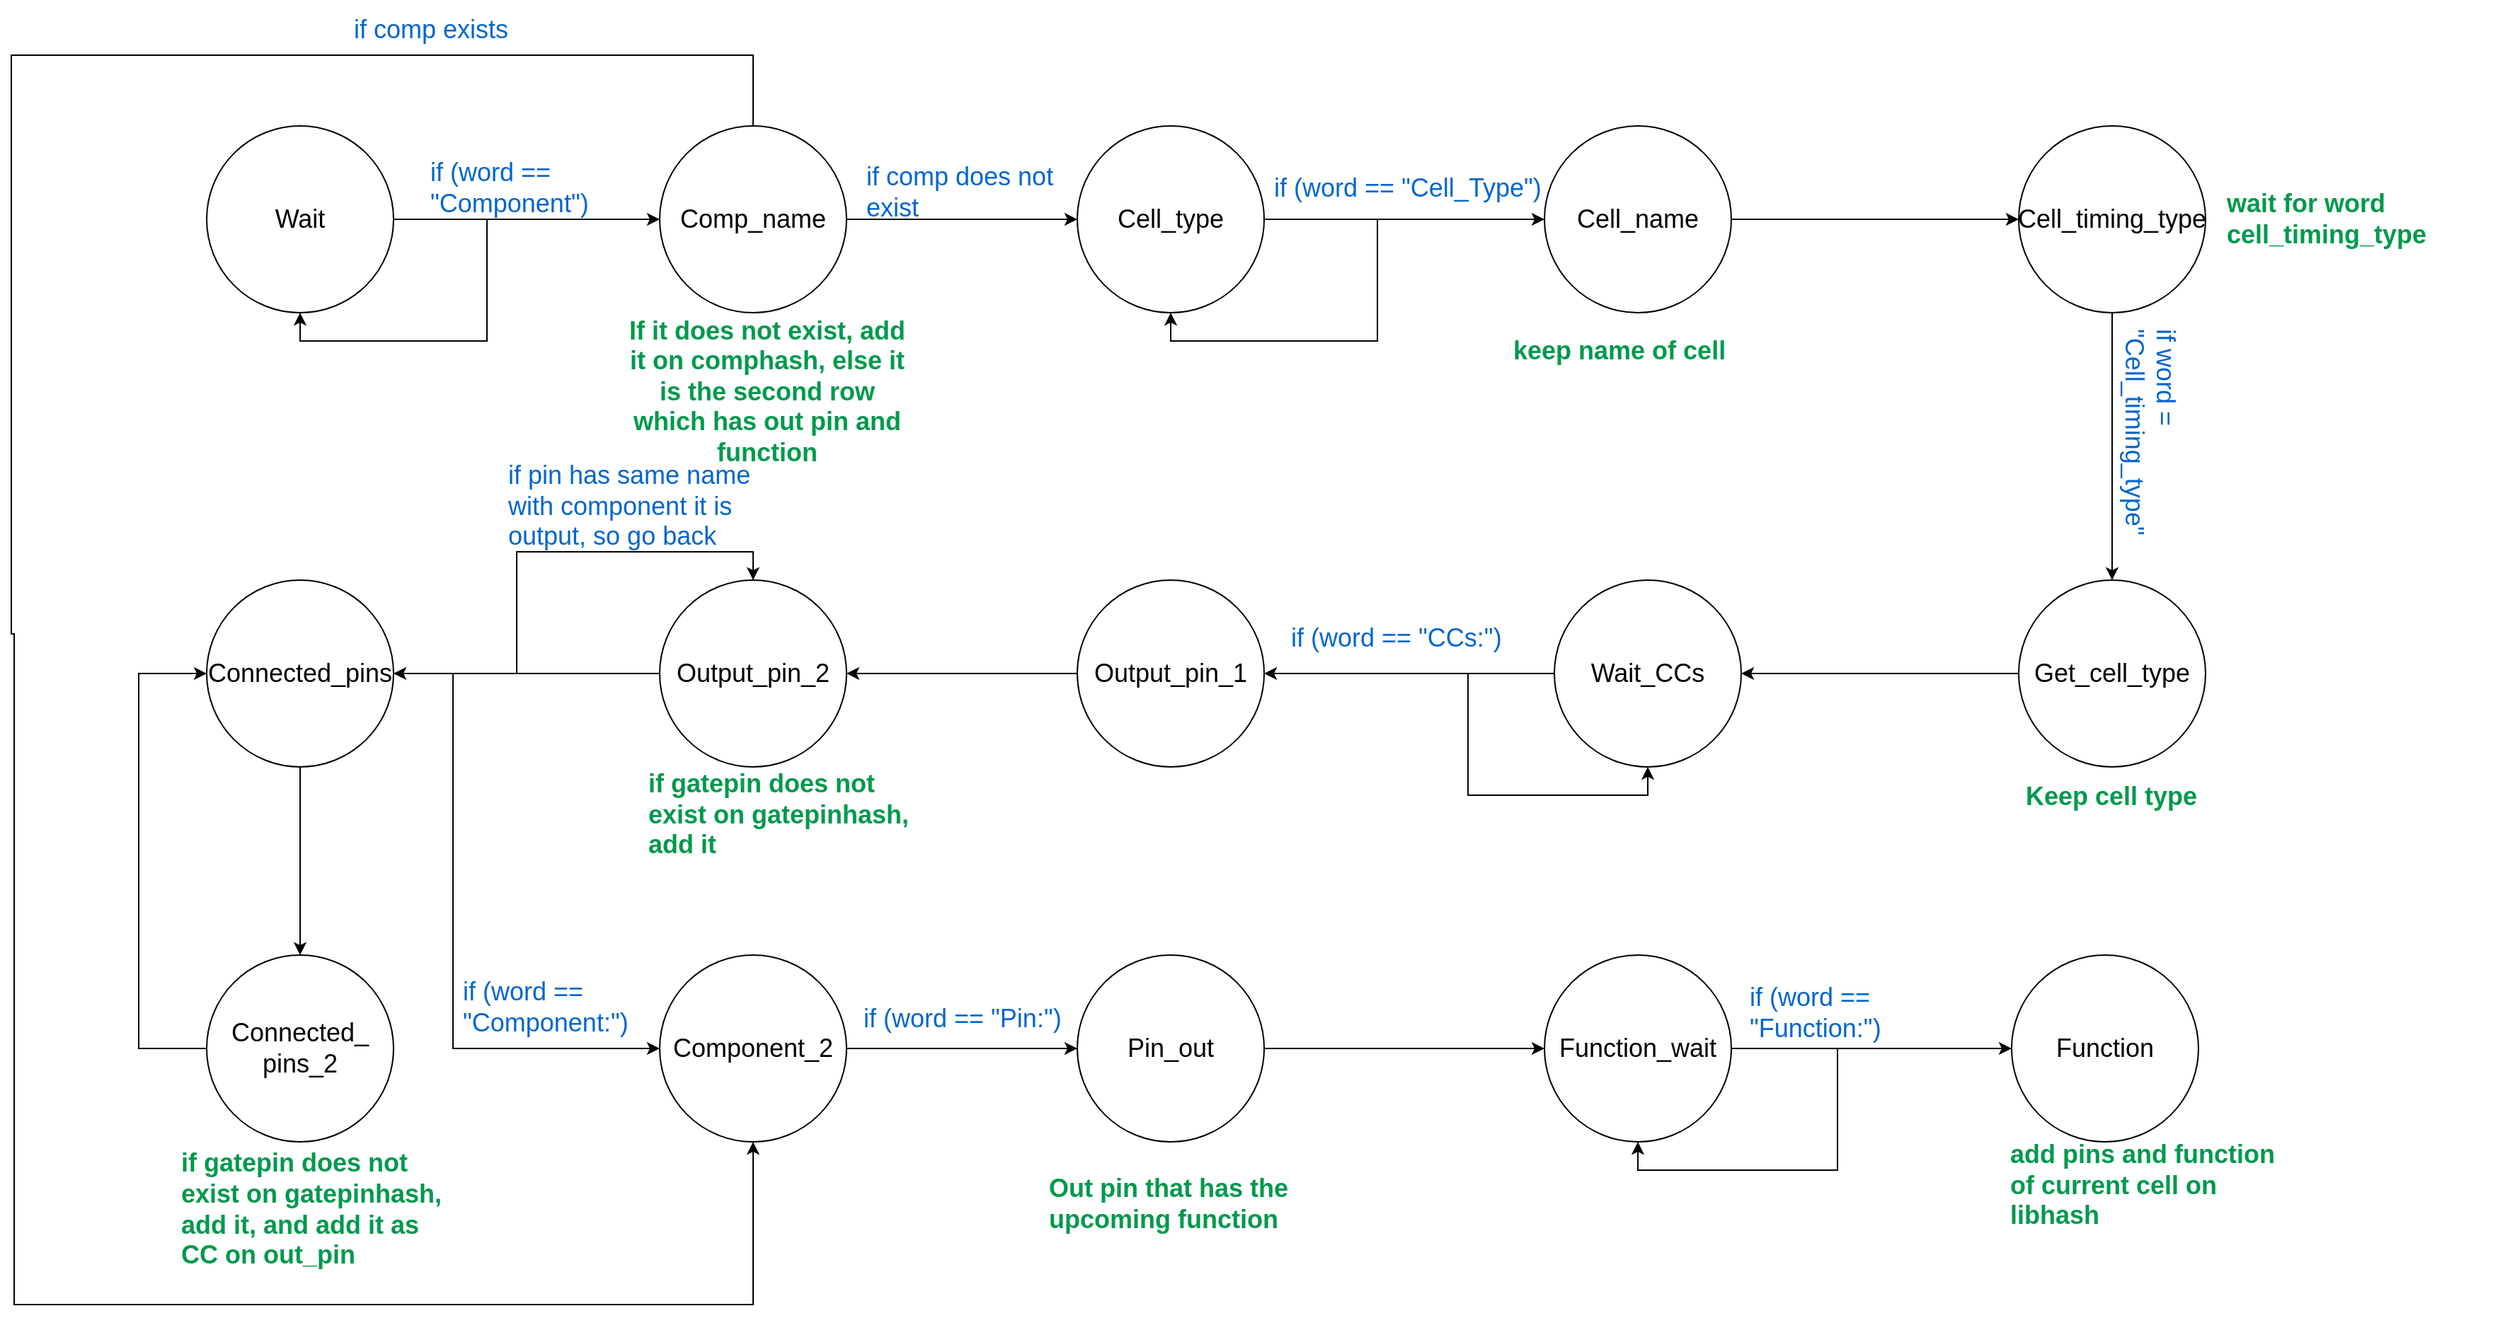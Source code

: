 <mxfile version="22.1.18" type="device">
  <diagram name="Page-1" id="itxUjWYvNmH4sVzir4aR">
    <mxGraphModel dx="2074" dy="1231" grid="0" gridSize="10" guides="1" tooltips="1" connect="1" arrows="1" fold="1" page="1" pageScale="1" pageWidth="2339" pageHeight="3300" math="0" shadow="0">
      <root>
        <mxCell id="0" />
        <mxCell id="1" parent="0" />
        <mxCell id="KMbIL7Nj7a4aRVGGerm7-7" style="edgeStyle=orthogonalEdgeStyle;rounded=0;orthogonalLoop=1;jettySize=auto;html=1;" parent="1" source="KMbIL7Nj7a4aRVGGerm7-1" target="KMbIL7Nj7a4aRVGGerm7-3" edge="1">
          <mxGeometry relative="1" as="geometry" />
        </mxCell>
        <mxCell id="KMbIL7Nj7a4aRVGGerm7-1" value="&lt;font style=&quot;font-size: 18px;&quot;&gt;Wait&lt;/font&gt;" style="ellipse;whiteSpace=wrap;html=1;aspect=fixed;" parent="1" vertex="1">
          <mxGeometry x="513" y="266" width="132" height="132" as="geometry" />
        </mxCell>
        <mxCell id="KMbIL7Nj7a4aRVGGerm7-8" style="edgeStyle=orthogonalEdgeStyle;rounded=0;orthogonalLoop=1;jettySize=auto;html=1;entryX=0;entryY=0.5;entryDx=0;entryDy=0;" parent="1" source="KMbIL7Nj7a4aRVGGerm7-3" target="KMbIL7Nj7a4aRVGGerm7-4" edge="1">
          <mxGeometry relative="1" as="geometry" />
        </mxCell>
        <mxCell id="KMbIL7Nj7a4aRVGGerm7-62" style="edgeStyle=orthogonalEdgeStyle;rounded=0;orthogonalLoop=1;jettySize=auto;html=1;entryX=0.5;entryY=1;entryDx=0;entryDy=0;exitX=0.5;exitY=0;exitDx=0;exitDy=0;" parent="1" source="KMbIL7Nj7a4aRVGGerm7-3" target="KMbIL7Nj7a4aRVGGerm7-33" edge="1">
          <mxGeometry relative="1" as="geometry">
            <Array as="points">
              <mxPoint x="899" y="216" />
              <mxPoint x="375" y="216" />
              <mxPoint x="375" y="625" />
              <mxPoint x="377" y="625" />
              <mxPoint x="377" y="1099" />
              <mxPoint x="899" y="1099" />
            </Array>
          </mxGeometry>
        </mxCell>
        <mxCell id="KMbIL7Nj7a4aRVGGerm7-3" value="&lt;font style=&quot;font-size: 18px;&quot;&gt;Comp_name&lt;/font&gt;" style="ellipse;whiteSpace=wrap;html=1;aspect=fixed;" parent="1" vertex="1">
          <mxGeometry x="833" y="266" width="132" height="132" as="geometry" />
        </mxCell>
        <mxCell id="KMbIL7Nj7a4aRVGGerm7-9" style="edgeStyle=orthogonalEdgeStyle;rounded=0;orthogonalLoop=1;jettySize=auto;html=1;entryX=0;entryY=0.5;entryDx=0;entryDy=0;" parent="1" source="KMbIL7Nj7a4aRVGGerm7-4" target="KMbIL7Nj7a4aRVGGerm7-5" edge="1">
          <mxGeometry relative="1" as="geometry" />
        </mxCell>
        <mxCell id="KMbIL7Nj7a4aRVGGerm7-4" value="&lt;font style=&quot;font-size: 18px;&quot;&gt;Cell_type&lt;/font&gt;" style="ellipse;whiteSpace=wrap;html=1;aspect=fixed;" parent="1" vertex="1">
          <mxGeometry x="1128" y="266" width="132" height="132" as="geometry" />
        </mxCell>
        <mxCell id="KMbIL7Nj7a4aRVGGerm7-10" style="edgeStyle=orthogonalEdgeStyle;rounded=0;orthogonalLoop=1;jettySize=auto;html=1;" parent="1" source="KMbIL7Nj7a4aRVGGerm7-5" target="KMbIL7Nj7a4aRVGGerm7-6" edge="1">
          <mxGeometry relative="1" as="geometry" />
        </mxCell>
        <mxCell id="KMbIL7Nj7a4aRVGGerm7-5" value="&lt;font style=&quot;font-size: 18px;&quot;&gt;Cell_name&lt;br&gt;&lt;/font&gt;" style="ellipse;whiteSpace=wrap;html=1;aspect=fixed;" parent="1" vertex="1">
          <mxGeometry x="1458" y="266" width="132" height="132" as="geometry" />
        </mxCell>
        <mxCell id="KMbIL7Nj7a4aRVGGerm7-40" style="edgeStyle=orthogonalEdgeStyle;rounded=0;orthogonalLoop=1;jettySize=auto;html=1;entryX=0.5;entryY=0;entryDx=0;entryDy=0;" parent="1" source="KMbIL7Nj7a4aRVGGerm7-6" target="KMbIL7Nj7a4aRVGGerm7-27" edge="1">
          <mxGeometry relative="1" as="geometry" />
        </mxCell>
        <mxCell id="KMbIL7Nj7a4aRVGGerm7-6" value="&lt;font style=&quot;font-size: 18px;&quot;&gt;Cell_timing_type&lt;br&gt;&lt;/font&gt;" style="ellipse;whiteSpace=wrap;html=1;aspect=fixed;" parent="1" vertex="1">
          <mxGeometry x="1793" y="266" width="132" height="132" as="geometry" />
        </mxCell>
        <mxCell id="KMbIL7Nj7a4aRVGGerm7-11" value="&lt;span style=&quot;font-size: 18px;&quot;&gt;&lt;font color=&quot;#0066cc&quot;&gt;if (word == &quot;Component&quot;)&lt;/font&gt;&lt;/span&gt;" style="text;html=1;strokeColor=none;fillColor=none;align=left;verticalAlign=middle;whiteSpace=wrap;rounded=0;" parent="1" vertex="1">
          <mxGeometry x="669" y="289" width="140" height="41" as="geometry" />
        </mxCell>
        <mxCell id="KMbIL7Nj7a4aRVGGerm7-14" value="&lt;span style=&quot;font-size: 18px;&quot;&gt;&lt;font color=&quot;#00994d&quot;&gt;&lt;b&gt;If it does not exist, add it on comphash, else it is the second row which has out pin and function&lt;/b&gt;&lt;/font&gt;&lt;/span&gt;" style="text;html=1;strokeColor=none;fillColor=none;align=center;verticalAlign=middle;whiteSpace=wrap;rounded=0;" parent="1" vertex="1">
          <mxGeometry x="809" y="433" width="200" height="41" as="geometry" />
        </mxCell>
        <mxCell id="KMbIL7Nj7a4aRVGGerm7-18" value="&lt;font color=&quot;#00994d&quot;&gt;&lt;span style=&quot;font-size: 18px;&quot;&gt;&lt;b&gt;keep name of cell&lt;/b&gt;&lt;/span&gt;&lt;/font&gt;" style="text;html=1;strokeColor=none;fillColor=none;align=left;verticalAlign=middle;whiteSpace=wrap;rounded=0;" parent="1" vertex="1">
          <mxGeometry x="1434" y="404" width="194" height="41" as="geometry" />
        </mxCell>
        <mxCell id="KMbIL7Nj7a4aRVGGerm7-19" value="&lt;font color=&quot;#00994d&quot;&gt;&lt;span style=&quot;font-size: 18px;&quot;&gt;&lt;b&gt;wait for word cell_timing_type&lt;/b&gt;&lt;/span&gt;&lt;/font&gt;" style="text;html=1;strokeColor=none;fillColor=none;align=left;verticalAlign=middle;whiteSpace=wrap;rounded=0;" parent="1" vertex="1">
          <mxGeometry x="1938" y="311.5" width="194" height="41" as="geometry" />
        </mxCell>
        <mxCell id="KMbIL7Nj7a4aRVGGerm7-22" value="&lt;span style=&quot;font-size: 18px;&quot;&gt;&lt;font color=&quot;#0066cc&quot;&gt;if (word == &quot;Cell_Type&quot;)&lt;/font&gt;&lt;/span&gt;" style="text;html=1;strokeColor=none;fillColor=none;align=left;verticalAlign=middle;whiteSpace=wrap;rounded=0;" parent="1" vertex="1">
          <mxGeometry x="1265" y="289" width="210" height="41" as="geometry" />
        </mxCell>
        <mxCell id="KMbIL7Nj7a4aRVGGerm7-26" value="&lt;span style=&quot;font-size: 18px;&quot;&gt;&lt;font color=&quot;#0066cc&quot;&gt;if word = &quot;Cell_timing_type&quot;&lt;/font&gt;&lt;/span&gt;" style="text;html=1;strokeColor=none;fillColor=none;align=left;verticalAlign=middle;whiteSpace=wrap;rounded=0;rotation=90;" parent="1" vertex="1">
          <mxGeometry x="1781" y="491" width="209" height="41" as="geometry" />
        </mxCell>
        <mxCell id="KMbIL7Nj7a4aRVGGerm7-41" style="edgeStyle=orthogonalEdgeStyle;rounded=0;orthogonalLoop=1;jettySize=auto;html=1;" parent="1" source="KMbIL7Nj7a4aRVGGerm7-27" target="KMbIL7Nj7a4aRVGGerm7-28" edge="1">
          <mxGeometry relative="1" as="geometry" />
        </mxCell>
        <mxCell id="KMbIL7Nj7a4aRVGGerm7-27" value="&lt;font style=&quot;font-size: 18px;&quot;&gt;Get_cell_type&lt;br&gt;&lt;/font&gt;" style="ellipse;whiteSpace=wrap;html=1;aspect=fixed;" parent="1" vertex="1">
          <mxGeometry x="1793" y="587" width="132" height="132" as="geometry" />
        </mxCell>
        <mxCell id="KMbIL7Nj7a4aRVGGerm7-43" style="edgeStyle=orthogonalEdgeStyle;rounded=0;orthogonalLoop=1;jettySize=auto;html=1;" parent="1" source="KMbIL7Nj7a4aRVGGerm7-28" target="KMbIL7Nj7a4aRVGGerm7-29" edge="1">
          <mxGeometry relative="1" as="geometry" />
        </mxCell>
        <mxCell id="KMbIL7Nj7a4aRVGGerm7-28" value="&lt;font style=&quot;font-size: 18px;&quot;&gt;Wait_CCs&lt;br&gt;&lt;/font&gt;" style="ellipse;whiteSpace=wrap;html=1;aspect=fixed;" parent="1" vertex="1">
          <mxGeometry x="1465" y="587" width="132" height="132" as="geometry" />
        </mxCell>
        <mxCell id="KMbIL7Nj7a4aRVGGerm7-47" style="edgeStyle=orthogonalEdgeStyle;rounded=0;orthogonalLoop=1;jettySize=auto;html=1;" parent="1" source="KMbIL7Nj7a4aRVGGerm7-29" target="KMbIL7Nj7a4aRVGGerm7-30" edge="1">
          <mxGeometry relative="1" as="geometry" />
        </mxCell>
        <mxCell id="KMbIL7Nj7a4aRVGGerm7-29" value="&lt;font style=&quot;font-size: 18px;&quot;&gt;Output_pin_1&lt;br&gt;&lt;/font&gt;" style="ellipse;whiteSpace=wrap;html=1;aspect=fixed;" parent="1" vertex="1">
          <mxGeometry x="1128" y="587" width="132" height="132" as="geometry" />
        </mxCell>
        <mxCell id="KMbIL7Nj7a4aRVGGerm7-48" style="edgeStyle=orthogonalEdgeStyle;rounded=0;orthogonalLoop=1;jettySize=auto;html=1;" parent="1" source="KMbIL7Nj7a4aRVGGerm7-30" target="KMbIL7Nj7a4aRVGGerm7-31" edge="1">
          <mxGeometry relative="1" as="geometry" />
        </mxCell>
        <mxCell id="KMbIL7Nj7a4aRVGGerm7-30" value="&lt;font style=&quot;font-size: 18px;&quot;&gt;Output_pin_2&lt;br&gt;&lt;/font&gt;" style="ellipse;whiteSpace=wrap;html=1;aspect=fixed;" parent="1" vertex="1">
          <mxGeometry x="833" y="587" width="132" height="132" as="geometry" />
        </mxCell>
        <mxCell id="KMbIL7Nj7a4aRVGGerm7-49" style="edgeStyle=orthogonalEdgeStyle;rounded=0;orthogonalLoop=1;jettySize=auto;html=1;" parent="1" source="KMbIL7Nj7a4aRVGGerm7-31" target="KMbIL7Nj7a4aRVGGerm7-32" edge="1">
          <mxGeometry relative="1" as="geometry" />
        </mxCell>
        <mxCell id="KMbIL7Nj7a4aRVGGerm7-50" style="edgeStyle=orthogonalEdgeStyle;rounded=0;orthogonalLoop=1;jettySize=auto;html=1;entryX=0.5;entryY=0;entryDx=0;entryDy=0;" parent="1" source="KMbIL7Nj7a4aRVGGerm7-31" target="KMbIL7Nj7a4aRVGGerm7-30" edge="1">
          <mxGeometry relative="1" as="geometry">
            <Array as="points">
              <mxPoint x="732" y="653" />
              <mxPoint x="732" y="567" />
              <mxPoint x="899" y="567" />
            </Array>
          </mxGeometry>
        </mxCell>
        <mxCell id="Yon6GfS3P35OtZ-SLVuc-1" style="edgeStyle=orthogonalEdgeStyle;rounded=0;orthogonalLoop=1;jettySize=auto;html=1;entryX=0;entryY=0.5;entryDx=0;entryDy=0;" edge="1" parent="1" source="KMbIL7Nj7a4aRVGGerm7-31" target="KMbIL7Nj7a4aRVGGerm7-33">
          <mxGeometry relative="1" as="geometry">
            <Array as="points">
              <mxPoint x="687" y="653" />
              <mxPoint x="687" y="918" />
            </Array>
          </mxGeometry>
        </mxCell>
        <mxCell id="KMbIL7Nj7a4aRVGGerm7-31" value="&lt;font style=&quot;font-size: 18px;&quot;&gt;Connected_pins&lt;br&gt;&lt;/font&gt;" style="ellipse;whiteSpace=wrap;html=1;aspect=fixed;" parent="1" vertex="1">
          <mxGeometry x="513" y="587" width="132" height="132" as="geometry" />
        </mxCell>
        <mxCell id="KMbIL7Nj7a4aRVGGerm7-56" style="edgeStyle=orthogonalEdgeStyle;rounded=0;orthogonalLoop=1;jettySize=auto;html=1;entryX=0;entryY=0.5;entryDx=0;entryDy=0;exitX=0;exitY=0.5;exitDx=0;exitDy=0;" parent="1" source="KMbIL7Nj7a4aRVGGerm7-32" target="KMbIL7Nj7a4aRVGGerm7-31" edge="1">
          <mxGeometry relative="1" as="geometry">
            <Array as="points">
              <mxPoint x="465" y="918" />
              <mxPoint x="465" y="653" />
            </Array>
          </mxGeometry>
        </mxCell>
        <mxCell id="KMbIL7Nj7a4aRVGGerm7-32" value="&lt;font style=&quot;font-size: 18px;&quot;&gt;Connected_&lt;br&gt;pins_2&lt;br&gt;&lt;/font&gt;" style="ellipse;whiteSpace=wrap;html=1;aspect=fixed;" parent="1" vertex="1">
          <mxGeometry x="513" y="852" width="132" height="132" as="geometry" />
        </mxCell>
        <mxCell id="KMbIL7Nj7a4aRVGGerm7-54" style="edgeStyle=orthogonalEdgeStyle;rounded=0;orthogonalLoop=1;jettySize=auto;html=1;entryX=0;entryY=0.5;entryDx=0;entryDy=0;" parent="1" source="KMbIL7Nj7a4aRVGGerm7-33" target="KMbIL7Nj7a4aRVGGerm7-34" edge="1">
          <mxGeometry relative="1" as="geometry" />
        </mxCell>
        <mxCell id="KMbIL7Nj7a4aRVGGerm7-33" value="&lt;font style=&quot;font-size: 18px;&quot;&gt;Component_2&lt;br&gt;&lt;/font&gt;" style="ellipse;whiteSpace=wrap;html=1;aspect=fixed;" parent="1" vertex="1">
          <mxGeometry x="833" y="852" width="132" height="132" as="geometry" />
        </mxCell>
        <mxCell id="KMbIL7Nj7a4aRVGGerm7-57" style="edgeStyle=orthogonalEdgeStyle;rounded=0;orthogonalLoop=1;jettySize=auto;html=1;entryX=0;entryY=0.5;entryDx=0;entryDy=0;" parent="1" source="KMbIL7Nj7a4aRVGGerm7-34" target="KMbIL7Nj7a4aRVGGerm7-35" edge="1">
          <mxGeometry relative="1" as="geometry" />
        </mxCell>
        <mxCell id="KMbIL7Nj7a4aRVGGerm7-34" value="&lt;font style=&quot;font-size: 18px;&quot;&gt;Pin_out&lt;br&gt;&lt;/font&gt;" style="ellipse;whiteSpace=wrap;html=1;aspect=fixed;" parent="1" vertex="1">
          <mxGeometry x="1128" y="852" width="132" height="132" as="geometry" />
        </mxCell>
        <mxCell id="KMbIL7Nj7a4aRVGGerm7-58" style="edgeStyle=orthogonalEdgeStyle;rounded=0;orthogonalLoop=1;jettySize=auto;html=1;" parent="1" source="KMbIL7Nj7a4aRVGGerm7-35" target="KMbIL7Nj7a4aRVGGerm7-36" edge="1">
          <mxGeometry relative="1" as="geometry" />
        </mxCell>
        <mxCell id="KMbIL7Nj7a4aRVGGerm7-35" value="&lt;font style=&quot;font-size: 18px;&quot;&gt;Function_wait&lt;br&gt;&lt;/font&gt;" style="ellipse;whiteSpace=wrap;html=1;aspect=fixed;" parent="1" vertex="1">
          <mxGeometry x="1458" y="852" width="132" height="132" as="geometry" />
        </mxCell>
        <mxCell id="KMbIL7Nj7a4aRVGGerm7-36" value="&lt;font style=&quot;font-size: 18px;&quot;&gt;Function&lt;br&gt;&lt;/font&gt;" style="ellipse;whiteSpace=wrap;html=1;aspect=fixed;" parent="1" vertex="1">
          <mxGeometry x="1788" y="852" width="132" height="132" as="geometry" />
        </mxCell>
        <mxCell id="KMbIL7Nj7a4aRVGGerm7-37" style="edgeStyle=orthogonalEdgeStyle;rounded=0;orthogonalLoop=1;jettySize=auto;html=1;entryX=0.5;entryY=1;entryDx=0;entryDy=0;exitX=1;exitY=0.5;exitDx=0;exitDy=0;" parent="1" source="KMbIL7Nj7a4aRVGGerm7-1" target="KMbIL7Nj7a4aRVGGerm7-1" edge="1">
          <mxGeometry relative="1" as="geometry">
            <Array as="points">
              <mxPoint x="711" y="332" />
              <mxPoint x="711" y="418" />
              <mxPoint x="579" y="418" />
            </Array>
          </mxGeometry>
        </mxCell>
        <mxCell id="KMbIL7Nj7a4aRVGGerm7-38" value="&lt;font color=&quot;#0066cc&quot;&gt;&lt;span style=&quot;font-size: 18px;&quot;&gt;if comp does not exist&lt;/span&gt;&lt;/font&gt;" style="text;html=1;strokeColor=none;fillColor=none;align=left;verticalAlign=middle;whiteSpace=wrap;rounded=0;" parent="1" vertex="1">
          <mxGeometry x="977" y="292" width="140" height="41" as="geometry" />
        </mxCell>
        <mxCell id="KMbIL7Nj7a4aRVGGerm7-39" style="edgeStyle=orthogonalEdgeStyle;rounded=0;orthogonalLoop=1;jettySize=auto;html=1;entryX=0.5;entryY=1;entryDx=0;entryDy=0;exitX=1;exitY=0.5;exitDx=0;exitDy=0;" parent="1" source="KMbIL7Nj7a4aRVGGerm7-4" target="KMbIL7Nj7a4aRVGGerm7-4" edge="1">
          <mxGeometry relative="1" as="geometry">
            <Array as="points">
              <mxPoint x="1340" y="332" />
              <mxPoint x="1340" y="418" />
              <mxPoint x="1194" y="418" />
            </Array>
          </mxGeometry>
        </mxCell>
        <mxCell id="KMbIL7Nj7a4aRVGGerm7-42" value="&lt;font color=&quot;#00994d&quot;&gt;&lt;span style=&quot;font-size: 18px;&quot;&gt;&lt;b&gt;Keep cell type&lt;/b&gt;&lt;/span&gt;&lt;/font&gt;" style="text;html=1;strokeColor=none;fillColor=none;align=left;verticalAlign=middle;whiteSpace=wrap;rounded=0;" parent="1" vertex="1">
          <mxGeometry x="1796" y="719" width="194" height="41" as="geometry" />
        </mxCell>
        <mxCell id="KMbIL7Nj7a4aRVGGerm7-44" value="&lt;span style=&quot;font-size: 18px;&quot;&gt;&lt;font color=&quot;#0066cc&quot;&gt;if (word == &quot;CCs:&quot;)&lt;/font&gt;&lt;/span&gt;" style="text;html=1;strokeColor=none;fillColor=none;align=left;verticalAlign=middle;whiteSpace=wrap;rounded=0;" parent="1" vertex="1">
          <mxGeometry x="1277" y="607" width="210" height="41" as="geometry" />
        </mxCell>
        <mxCell id="KMbIL7Nj7a4aRVGGerm7-45" style="edgeStyle=orthogonalEdgeStyle;rounded=0;orthogonalLoop=1;jettySize=auto;html=1;entryX=0.5;entryY=1;entryDx=0;entryDy=0;exitX=0;exitY=0.5;exitDx=0;exitDy=0;" parent="1" source="KMbIL7Nj7a4aRVGGerm7-28" target="KMbIL7Nj7a4aRVGGerm7-28" edge="1">
          <mxGeometry relative="1" as="geometry">
            <Array as="points">
              <mxPoint x="1404" y="653" />
              <mxPoint x="1404" y="739" />
              <mxPoint x="1531" y="739" />
            </Array>
          </mxGeometry>
        </mxCell>
        <mxCell id="KMbIL7Nj7a4aRVGGerm7-46" value="&lt;font color=&quot;#00994d&quot;&gt;&lt;span style=&quot;font-size: 18px;&quot;&gt;&lt;b&gt;if gatepin does not exist on gatepinhash, add it&lt;/b&gt;&lt;/span&gt;&lt;/font&gt;" style="text;html=1;strokeColor=none;fillColor=none;align=left;verticalAlign=middle;whiteSpace=wrap;rounded=0;" parent="1" vertex="1">
          <mxGeometry x="823" y="732" width="194" height="41" as="geometry" />
        </mxCell>
        <mxCell id="KMbIL7Nj7a4aRVGGerm7-51" value="&lt;span style=&quot;font-size: 18px;&quot;&gt;&lt;font color=&quot;#0066cc&quot;&gt;if pin has same name with component it is output, so go back&lt;/font&gt;&lt;/span&gt;" style="text;html=1;strokeColor=none;fillColor=none;align=left;verticalAlign=middle;whiteSpace=wrap;rounded=0;" parent="1" vertex="1">
          <mxGeometry x="724" y="514" width="210" height="41" as="geometry" />
        </mxCell>
        <mxCell id="KMbIL7Nj7a4aRVGGerm7-52" value="&lt;font color=&quot;#00994d&quot;&gt;&lt;span style=&quot;font-size: 18px;&quot;&gt;&lt;b&gt;if gatepin does not exist on gatepinhash, add it, and add it as CC on out_pin&lt;/b&gt;&lt;/span&gt;&lt;/font&gt;" style="text;html=1;strokeColor=none;fillColor=none;align=left;verticalAlign=middle;whiteSpace=wrap;rounded=0;" parent="1" vertex="1">
          <mxGeometry x="493" y="1011" width="194" height="41" as="geometry" />
        </mxCell>
        <mxCell id="KMbIL7Nj7a4aRVGGerm7-55" value="&lt;span style=&quot;font-size: 18px;&quot;&gt;&lt;font color=&quot;#0066cc&quot;&gt;if (word == &quot;Pin:&quot;)&lt;/font&gt;&lt;/span&gt;" style="text;html=1;strokeColor=none;fillColor=none;align=left;verticalAlign=middle;whiteSpace=wrap;rounded=0;" parent="1" vertex="1">
          <mxGeometry x="975" y="876" width="154" height="41" as="geometry" />
        </mxCell>
        <mxCell id="KMbIL7Nj7a4aRVGGerm7-59" style="edgeStyle=orthogonalEdgeStyle;rounded=0;orthogonalLoop=1;jettySize=auto;html=1;entryX=0.5;entryY=1;entryDx=0;entryDy=0;exitX=1;exitY=0.5;exitDx=0;exitDy=0;" parent="1" source="KMbIL7Nj7a4aRVGGerm7-35" target="KMbIL7Nj7a4aRVGGerm7-35" edge="1">
          <mxGeometry relative="1" as="geometry">
            <Array as="points">
              <mxPoint x="1665" y="918" />
              <mxPoint x="1665" y="1004" />
              <mxPoint x="1524" y="1004" />
            </Array>
          </mxGeometry>
        </mxCell>
        <mxCell id="KMbIL7Nj7a4aRVGGerm7-60" value="&lt;span style=&quot;font-size: 18px;&quot;&gt;&lt;font color=&quot;#0066cc&quot;&gt;if (word == &quot;Function:&quot;)&lt;/font&gt;&lt;/span&gt;" style="text;html=1;strokeColor=none;fillColor=none;align=left;verticalAlign=middle;whiteSpace=wrap;rounded=0;" parent="1" vertex="1">
          <mxGeometry x="1601" y="872" width="154" height="41" as="geometry" />
        </mxCell>
        <mxCell id="KMbIL7Nj7a4aRVGGerm7-61" value="&lt;font color=&quot;#00994d&quot;&gt;&lt;span style=&quot;font-size: 18px;&quot;&gt;&lt;b&gt;add pins and function of current cell on libhash&lt;/b&gt;&lt;/span&gt;&lt;/font&gt;" style="text;html=1;strokeColor=none;fillColor=none;align=left;verticalAlign=middle;whiteSpace=wrap;rounded=0;" parent="1" vertex="1">
          <mxGeometry x="1785" y="994" width="194" height="41" as="geometry" />
        </mxCell>
        <mxCell id="KMbIL7Nj7a4aRVGGerm7-63" value="&lt;font color=&quot;#0066cc&quot;&gt;&lt;span style=&quot;font-size: 18px;&quot;&gt;if comp exists&lt;/span&gt;&lt;/font&gt;" style="text;html=1;strokeColor=none;fillColor=none;align=left;verticalAlign=middle;whiteSpace=wrap;rounded=0;" parent="1" vertex="1">
          <mxGeometry x="615" y="177" width="192" height="41" as="geometry" />
        </mxCell>
        <mxCell id="KMbIL7Nj7a4aRVGGerm7-65" value="&lt;span style=&quot;font-size: 18px;&quot;&gt;&lt;font color=&quot;#0066cc&quot;&gt;if (word == &quot;Component:&quot;)&lt;/font&gt;&lt;/span&gt;" style="text;html=1;strokeColor=none;fillColor=none;align=left;verticalAlign=middle;whiteSpace=wrap;rounded=0;" parent="1" vertex="1">
          <mxGeometry x="692" y="868" width="154" height="41" as="geometry" />
        </mxCell>
        <mxCell id="KMbIL7Nj7a4aRVGGerm7-66" value="&lt;font color=&quot;#00994d&quot;&gt;&lt;span style=&quot;font-size: 18px;&quot;&gt;&lt;b&gt;Out pin that has the upcoming function&lt;/b&gt;&lt;/span&gt;&lt;/font&gt;" style="text;html=1;strokeColor=none;fillColor=none;align=left;verticalAlign=middle;whiteSpace=wrap;rounded=0;" parent="1" vertex="1">
          <mxGeometry x="1106" y="1007" width="194" height="41" as="geometry" />
        </mxCell>
      </root>
    </mxGraphModel>
  </diagram>
</mxfile>
